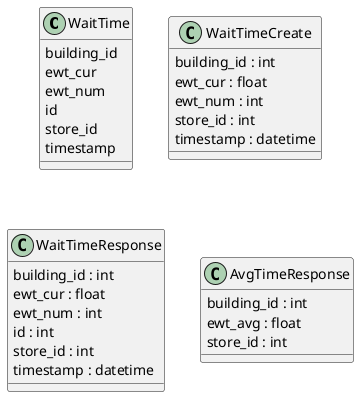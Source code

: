 @startuml classes
set namespaceSeparator none
class "WaitTime" as api.models.WaitTime {
  building_id
  ewt_cur
  ewt_num
  id
  store_id
  timestamp
}
class "WaitTimeCreate" as api.schemas.WaitTimeCreate {
  building_id : int
  ewt_cur : float
  ewt_num : int
  store_id : int
  timestamp : datetime
}
class "WaitTimeResponse" as api.schemas.WaitTimeResponse {
  building_id : int
  ewt_cur : float
  ewt_num : int
  id : int
  store_id : int
  timestamp : datetime
}
class "AvgTimeResponse" as api.schemas.AvgTimeResponse {
  building_id : int
  ewt_avg : float
  store_id : int
}
@enduml
